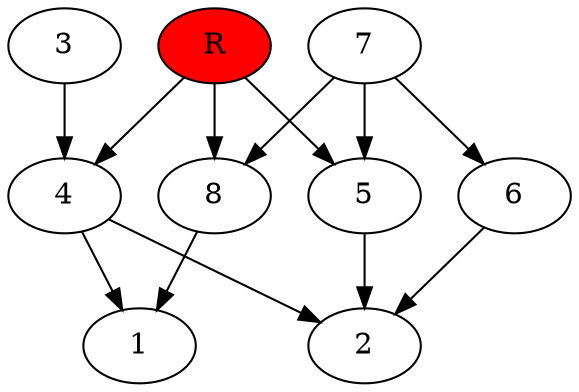 digraph prb16810 {
	1
	2
	3
	4
	5
	6
	7
	8
	R [fillcolor="#ff0000" style=filled]
	3 -> 4
	4 -> 1
	4 -> 2
	5 -> 2
	6 -> 2
	7 -> 5
	7 -> 6
	7 -> 8
	8 -> 1
	R -> 4
	R -> 5
	R -> 8
}
